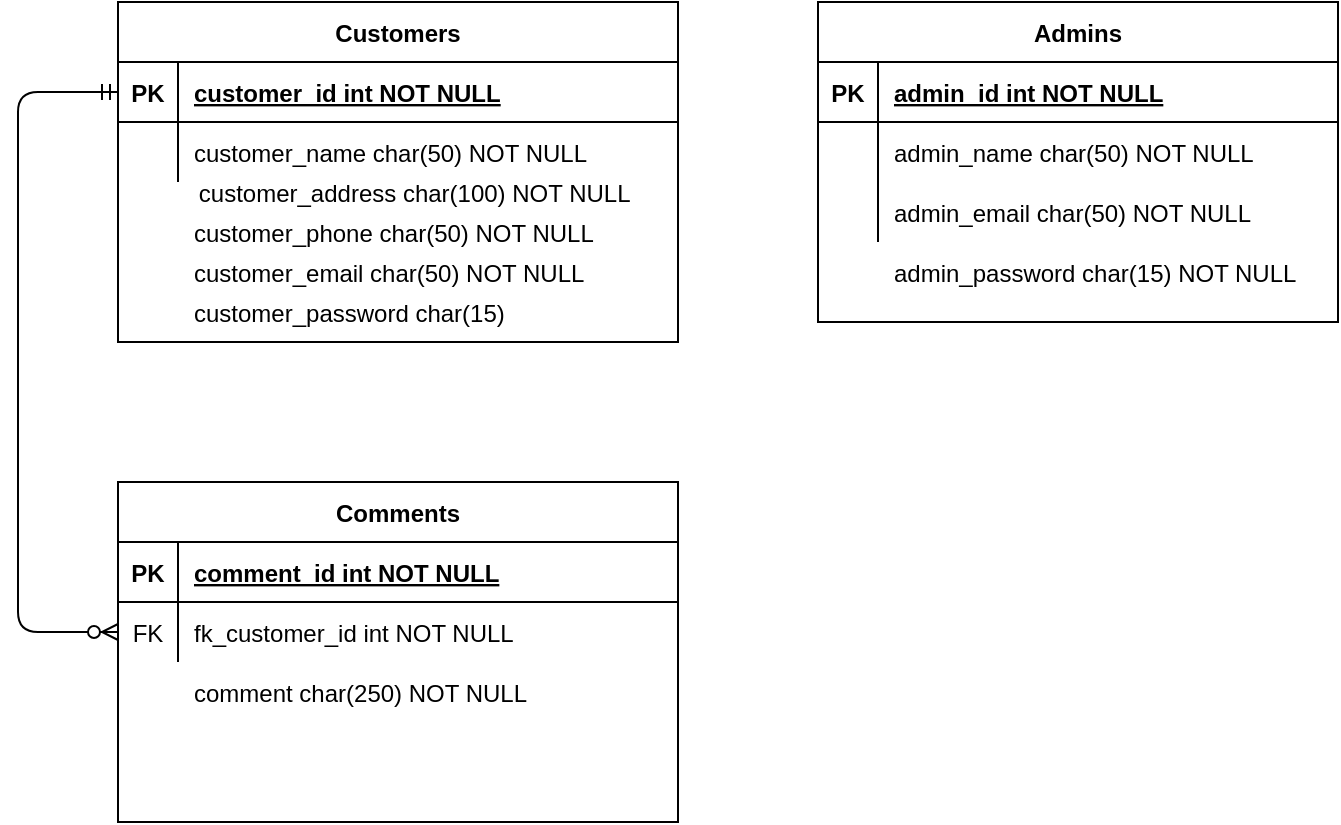 <mxfile version="13.6.3" type="device"><diagram id="R2lEEEUBdFMjLlhIrx00" name="Page-1"><mxGraphModel dx="868" dy="401" grid="1" gridSize="10" guides="1" tooltips="1" connect="1" arrows="1" fold="1" page="1" pageScale="1" pageWidth="850" pageHeight="1100" math="0" shadow="0" extFonts="Permanent Marker^https://fonts.googleapis.com/css?family=Permanent+Marker"><root><mxCell id="0"/><mxCell id="1" parent="0"/><mxCell id="C-vyLk0tnHw3VtMMgP7b-23" value="Customers" style="shape=table;startSize=30;container=1;collapsible=1;childLayout=tableLayout;fixedRows=1;rowLines=0;fontStyle=1;align=center;resizeLast=1;" parent="1" vertex="1"><mxGeometry x="120" y="120" width="280" height="170" as="geometry"/></mxCell><mxCell id="C-vyLk0tnHw3VtMMgP7b-24" value="" style="shape=partialRectangle;collapsible=0;dropTarget=0;pointerEvents=0;fillColor=none;points=[[0,0.5],[1,0.5]];portConstraint=eastwest;top=0;left=0;right=0;bottom=1;" parent="C-vyLk0tnHw3VtMMgP7b-23" vertex="1"><mxGeometry y="30" width="280" height="30" as="geometry"/></mxCell><mxCell id="C-vyLk0tnHw3VtMMgP7b-25" value="PK" style="shape=partialRectangle;overflow=hidden;connectable=0;fillColor=none;top=0;left=0;bottom=0;right=0;fontStyle=1;" parent="C-vyLk0tnHw3VtMMgP7b-24" vertex="1"><mxGeometry width="30" height="30" as="geometry"/></mxCell><mxCell id="C-vyLk0tnHw3VtMMgP7b-26" value="customer_id int NOT NULL " style="shape=partialRectangle;overflow=hidden;connectable=0;fillColor=none;top=0;left=0;bottom=0;right=0;align=left;spacingLeft=6;fontStyle=5;" parent="C-vyLk0tnHw3VtMMgP7b-24" vertex="1"><mxGeometry x="30" width="250" height="30" as="geometry"/></mxCell><mxCell id="C-vyLk0tnHw3VtMMgP7b-27" value="" style="shape=partialRectangle;collapsible=0;dropTarget=0;pointerEvents=0;fillColor=none;points=[[0,0.5],[1,0.5]];portConstraint=eastwest;top=0;left=0;right=0;bottom=0;" parent="C-vyLk0tnHw3VtMMgP7b-23" vertex="1"><mxGeometry y="60" width="280" height="30" as="geometry"/></mxCell><mxCell id="C-vyLk0tnHw3VtMMgP7b-28" value="" style="shape=partialRectangle;overflow=hidden;connectable=0;fillColor=none;top=0;left=0;bottom=0;right=0;" parent="C-vyLk0tnHw3VtMMgP7b-27" vertex="1"><mxGeometry width="30" height="30" as="geometry"/></mxCell><mxCell id="C-vyLk0tnHw3VtMMgP7b-29" value="customer_name char(50) NOT NULL" style="shape=partialRectangle;overflow=hidden;connectable=0;fillColor=none;top=0;left=0;bottom=0;right=0;align=left;spacingLeft=6;" parent="C-vyLk0tnHw3VtMMgP7b-27" vertex="1"><mxGeometry x="30" width="250" height="30" as="geometry"/></mxCell><mxCell id="pJXkdjevW1UMkRMvEfwE-4" value="admin_password char(15) NOT NULL" style="shape=partialRectangle;overflow=hidden;connectable=0;fillColor=none;top=0;left=0;bottom=0;right=0;align=left;spacingLeft=6;" parent="1" vertex="1"><mxGeometry x="500" y="240" width="220" height="30" as="geometry"/></mxCell><mxCell id="pJXkdjevW1UMkRMvEfwE-8" value="" style="shape=partialRectangle;collapsible=0;dropTarget=0;pointerEvents=0;fillColor=none;points=[[0,0.5],[1,0.5]];portConstraint=eastwest;top=0;left=0;right=0;bottom=0;" parent="1" vertex="1"><mxGeometry x="120" y="200" width="270" height="30" as="geometry"/></mxCell><mxCell id="pJXkdjevW1UMkRMvEfwE-9" value="" style="shape=partialRectangle;overflow=hidden;connectable=0;fillColor=none;top=0;left=0;bottom=0;right=0;" parent="pJXkdjevW1UMkRMvEfwE-8" vertex="1"><mxGeometry width="32.4" height="30" as="geometry"/></mxCell><mxCell id="pJXkdjevW1UMkRMvEfwE-10" value="customer_address char(100) NOT NULL" style="shape=partialRectangle;overflow=hidden;connectable=0;fillColor=none;top=0;left=0;bottom=0;right=0;align=left;spacingLeft=6;" parent="pJXkdjevW1UMkRMvEfwE-8" vertex="1"><mxGeometry x="32.4" width="237.6" height="30" as="geometry"/></mxCell><mxCell id="pJXkdjevW1UMkRMvEfwE-11" value="" style="shape=partialRectangle;collapsible=0;dropTarget=0;pointerEvents=0;fillColor=none;points=[[0,0.5],[1,0.5]];portConstraint=eastwest;top=0;left=0;right=0;bottom=0;" parent="1" vertex="1"><mxGeometry x="120" y="240" width="250" height="30" as="geometry"/></mxCell><mxCell id="pJXkdjevW1UMkRMvEfwE-12" value="" style="shape=partialRectangle;overflow=hidden;connectable=0;fillColor=none;top=0;left=0;bottom=0;right=0;" parent="pJXkdjevW1UMkRMvEfwE-11" vertex="1"><mxGeometry width="30" height="30" as="geometry"/></mxCell><mxCell id="pJXkdjevW1UMkRMvEfwE-13" value="customer_email char(50) NOT NULL" style="shape=partialRectangle;overflow=hidden;connectable=0;fillColor=none;top=0;left=0;bottom=0;right=0;align=left;spacingLeft=6;" parent="pJXkdjevW1UMkRMvEfwE-11" vertex="1"><mxGeometry x="30" width="220" height="30" as="geometry"/></mxCell><mxCell id="pJXkdjevW1UMkRMvEfwE-14" value="" style="shape=partialRectangle;collapsible=0;dropTarget=0;pointerEvents=0;fillColor=none;points=[[0,0.5],[1,0.5]];portConstraint=eastwest;top=0;left=0;right=0;bottom=0;" parent="1" vertex="1"><mxGeometry x="120" y="220" width="250" height="30" as="geometry"/></mxCell><mxCell id="pJXkdjevW1UMkRMvEfwE-15" value="" style="shape=partialRectangle;overflow=hidden;connectable=0;fillColor=none;top=0;left=0;bottom=0;right=0;" parent="pJXkdjevW1UMkRMvEfwE-14" vertex="1"><mxGeometry width="30" height="30" as="geometry"/></mxCell><mxCell id="pJXkdjevW1UMkRMvEfwE-16" value="customer_phone char(50) NOT NULL" style="shape=partialRectangle;overflow=hidden;connectable=0;fillColor=none;top=0;left=0;bottom=0;right=0;align=left;spacingLeft=6;" parent="pJXkdjevW1UMkRMvEfwE-14" vertex="1"><mxGeometry x="30" width="220" height="30" as="geometry"/></mxCell><mxCell id="pJXkdjevW1UMkRMvEfwE-17" value="" style="shape=partialRectangle;collapsible=0;dropTarget=0;pointerEvents=0;fillColor=none;points=[[0,0.5],[1,0.5]];portConstraint=eastwest;top=0;left=0;right=0;bottom=0;" parent="1" vertex="1"><mxGeometry x="120" y="260" width="250" height="30" as="geometry"/></mxCell><mxCell id="pJXkdjevW1UMkRMvEfwE-18" value="" style="shape=partialRectangle;overflow=hidden;connectable=0;fillColor=none;top=0;left=0;bottom=0;right=0;" parent="pJXkdjevW1UMkRMvEfwE-17" vertex="1"><mxGeometry width="30" height="30" as="geometry"/></mxCell><mxCell id="pJXkdjevW1UMkRMvEfwE-19" value="customer_password char(15) " style="shape=partialRectangle;overflow=hidden;connectable=0;fillColor=none;top=0;left=0;bottom=0;right=0;align=left;spacingLeft=6;" parent="pJXkdjevW1UMkRMvEfwE-17" vertex="1"><mxGeometry x="30" width="220" height="30" as="geometry"/></mxCell><mxCell id="C-vyLk0tnHw3VtMMgP7b-2" value="Admins" style="shape=table;startSize=30;container=1;collapsible=1;childLayout=tableLayout;fixedRows=1;rowLines=0;fontStyle=1;align=center;resizeLast=1;" parent="1" vertex="1"><mxGeometry x="470" y="120" width="260" height="160" as="geometry"/></mxCell><mxCell id="C-vyLk0tnHw3VtMMgP7b-3" value="" style="shape=partialRectangle;collapsible=0;dropTarget=0;pointerEvents=0;fillColor=none;points=[[0,0.5],[1,0.5]];portConstraint=eastwest;top=0;left=0;right=0;bottom=1;" parent="C-vyLk0tnHw3VtMMgP7b-2" vertex="1"><mxGeometry y="30" width="260" height="30" as="geometry"/></mxCell><mxCell id="C-vyLk0tnHw3VtMMgP7b-4" value="PK" style="shape=partialRectangle;overflow=hidden;connectable=0;fillColor=none;top=0;left=0;bottom=0;right=0;fontStyle=1;" parent="C-vyLk0tnHw3VtMMgP7b-3" vertex="1"><mxGeometry width="30" height="30" as="geometry"/></mxCell><mxCell id="C-vyLk0tnHw3VtMMgP7b-5" value="admin_id int NOT NULL " style="shape=partialRectangle;overflow=hidden;connectable=0;fillColor=none;top=0;left=0;bottom=0;right=0;align=left;spacingLeft=6;fontStyle=5;" parent="C-vyLk0tnHw3VtMMgP7b-3" vertex="1"><mxGeometry x="30" width="230" height="30" as="geometry"/></mxCell><mxCell id="C-vyLk0tnHw3VtMMgP7b-6" value="" style="shape=partialRectangle;collapsible=0;dropTarget=0;pointerEvents=0;fillColor=none;points=[[0,0.5],[1,0.5]];portConstraint=eastwest;top=0;left=0;right=0;bottom=0;" parent="C-vyLk0tnHw3VtMMgP7b-2" vertex="1"><mxGeometry y="60" width="260" height="30" as="geometry"/></mxCell><mxCell id="C-vyLk0tnHw3VtMMgP7b-7" value="" style="shape=partialRectangle;overflow=hidden;connectable=0;fillColor=none;top=0;left=0;bottom=0;right=0;" parent="C-vyLk0tnHw3VtMMgP7b-6" vertex="1"><mxGeometry width="30" height="30" as="geometry"/></mxCell><mxCell id="C-vyLk0tnHw3VtMMgP7b-8" value="admin_name char(50) NOT NULL" style="shape=partialRectangle;overflow=hidden;connectable=0;fillColor=none;top=0;left=0;bottom=0;right=0;align=left;spacingLeft=6;" parent="C-vyLk0tnHw3VtMMgP7b-6" vertex="1"><mxGeometry x="30" width="230" height="30" as="geometry"/></mxCell><mxCell id="C-vyLk0tnHw3VtMMgP7b-9" value="" style="shape=partialRectangle;collapsible=0;dropTarget=0;pointerEvents=0;fillColor=none;points=[[0,0.5],[1,0.5]];portConstraint=eastwest;top=0;left=0;right=0;bottom=0;" parent="C-vyLk0tnHw3VtMMgP7b-2" vertex="1"><mxGeometry y="90" width="260" height="30" as="geometry"/></mxCell><mxCell id="C-vyLk0tnHw3VtMMgP7b-10" value="" style="shape=partialRectangle;overflow=hidden;connectable=0;fillColor=none;top=0;left=0;bottom=0;right=0;" parent="C-vyLk0tnHw3VtMMgP7b-9" vertex="1"><mxGeometry width="30" height="30" as="geometry"/></mxCell><mxCell id="C-vyLk0tnHw3VtMMgP7b-11" value="admin_email char(50) NOT NULL" style="shape=partialRectangle;overflow=hidden;connectable=0;fillColor=none;top=0;left=0;bottom=0;right=0;align=left;spacingLeft=6;" parent="C-vyLk0tnHw3VtMMgP7b-9" vertex="1"><mxGeometry x="30" width="230" height="30" as="geometry"/></mxCell><mxCell id="-PCW7kc30iTFeYyg92hX-1" value="Comments" style="shape=table;startSize=30;container=1;collapsible=1;childLayout=tableLayout;fixedRows=1;rowLines=0;fontStyle=1;align=center;resizeLast=1;" vertex="1" parent="1"><mxGeometry x="120" y="360" width="280" height="170" as="geometry"/></mxCell><mxCell id="-PCW7kc30iTFeYyg92hX-2" value="" style="shape=partialRectangle;collapsible=0;dropTarget=0;pointerEvents=0;fillColor=none;points=[[0,0.5],[1,0.5]];portConstraint=eastwest;top=0;left=0;right=0;bottom=1;" vertex="1" parent="-PCW7kc30iTFeYyg92hX-1"><mxGeometry y="30" width="280" height="30" as="geometry"/></mxCell><mxCell id="-PCW7kc30iTFeYyg92hX-3" value="PK" style="shape=partialRectangle;overflow=hidden;connectable=0;fillColor=none;top=0;left=0;bottom=0;right=0;fontStyle=1;" vertex="1" parent="-PCW7kc30iTFeYyg92hX-2"><mxGeometry width="30" height="30" as="geometry"/></mxCell><mxCell id="-PCW7kc30iTFeYyg92hX-4" value="comment_id int NOT NULL " style="shape=partialRectangle;overflow=hidden;connectable=0;fillColor=none;top=0;left=0;bottom=0;right=0;align=left;spacingLeft=6;fontStyle=5;" vertex="1" parent="-PCW7kc30iTFeYyg92hX-2"><mxGeometry x="30" width="250" height="30" as="geometry"/></mxCell><mxCell id="-PCW7kc30iTFeYyg92hX-5" value="" style="shape=partialRectangle;collapsible=0;dropTarget=0;pointerEvents=0;fillColor=none;points=[[0,0.5],[1,0.5]];portConstraint=eastwest;top=0;left=0;right=0;bottom=0;" vertex="1" parent="-PCW7kc30iTFeYyg92hX-1"><mxGeometry y="60" width="280" height="30" as="geometry"/></mxCell><mxCell id="-PCW7kc30iTFeYyg92hX-6" value="FK" style="shape=partialRectangle;overflow=hidden;connectable=0;fillColor=none;top=0;left=0;bottom=0;right=0;" vertex="1" parent="-PCW7kc30iTFeYyg92hX-5"><mxGeometry width="30" height="30" as="geometry"/></mxCell><mxCell id="-PCW7kc30iTFeYyg92hX-7" value="fk_customer_id int NOT NULL" style="shape=partialRectangle;overflow=hidden;connectable=0;fillColor=none;top=0;left=0;bottom=0;right=0;align=left;spacingLeft=6;" vertex="1" parent="-PCW7kc30iTFeYyg92hX-5"><mxGeometry x="30" width="250" height="30" as="geometry"/></mxCell><mxCell id="-PCW7kc30iTFeYyg92hX-22" value="" style="shape=partialRectangle;collapsible=0;dropTarget=0;pointerEvents=0;fillColor=none;points=[[0,0.5],[1,0.5]];portConstraint=eastwest;top=0;left=0;right=0;bottom=0;" vertex="1" parent="1"><mxGeometry x="120" y="450" width="250" height="30" as="geometry"/></mxCell><mxCell id="-PCW7kc30iTFeYyg92hX-23" value="" style="shape=partialRectangle;overflow=hidden;connectable=0;fillColor=none;top=0;left=0;bottom=0;right=0;" vertex="1" parent="-PCW7kc30iTFeYyg92hX-22"><mxGeometry width="30" height="30" as="geometry"/></mxCell><mxCell id="-PCW7kc30iTFeYyg92hX-24" value="comment char(250) NOT NULL " style="shape=partialRectangle;overflow=hidden;connectable=0;fillColor=none;top=0;left=0;bottom=0;right=0;align=left;spacingLeft=6;" vertex="1" parent="-PCW7kc30iTFeYyg92hX-22"><mxGeometry x="30" width="220" height="30" as="geometry"/></mxCell><mxCell id="-PCW7kc30iTFeYyg92hX-28" value="" style="endArrow=ERzeroToMany;html=1;exitX=0;exitY=0.5;exitDx=0;exitDy=0;edgeStyle=orthogonalEdgeStyle;entryX=0;entryY=0.5;entryDx=0;entryDy=0;endFill=1;startArrow=ERmandOne;startFill=0;" edge="1" parent="1" source="C-vyLk0tnHw3VtMMgP7b-24" target="-PCW7kc30iTFeYyg92hX-5"><mxGeometry width="50" height="50" relative="1" as="geometry"><mxPoint x="400" y="340" as="sourcePoint"/><mxPoint x="100" y="440" as="targetPoint"/><Array as="points"><mxPoint x="70" y="165"/><mxPoint x="70" y="435"/></Array></mxGeometry></mxCell></root></mxGraphModel></diagram></mxfile>